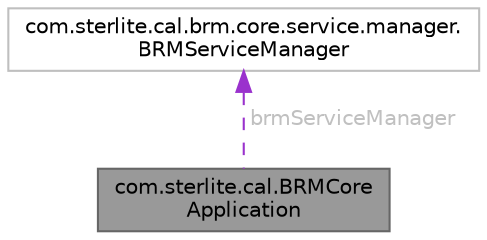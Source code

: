 digraph "com.sterlite.cal.BRMCoreApplication"
{
 // LATEX_PDF_SIZE
  bgcolor="transparent";
  edge [fontname=Helvetica,fontsize=10,labelfontname=Helvetica,labelfontsize=10];
  node [fontname=Helvetica,fontsize=10,shape=box,height=0.2,width=0.4];
  Node1 [id="Node000001",label="com.sterlite.cal.BRMCore\lApplication",height=0.2,width=0.4,color="gray40", fillcolor="grey60", style="filled", fontcolor="black",tooltip=" "];
  Node2 -> Node1 [id="edge1_Node000001_Node000002",dir="back",color="darkorchid3",style="dashed",tooltip=" ",label=" brmServiceManager",fontcolor="grey" ];
  Node2 [id="Node000002",label="com.sterlite.cal.brm.core.service.manager.\lBRMServiceManager",height=0.2,width=0.4,color="grey75", fillcolor="white", style="filled",URL="$classcom_1_1sterlite_1_1cal_1_1brm_1_1core_1_1service_1_1manager_1_1_b_r_m_service_manager.html",tooltip=" "];
}
